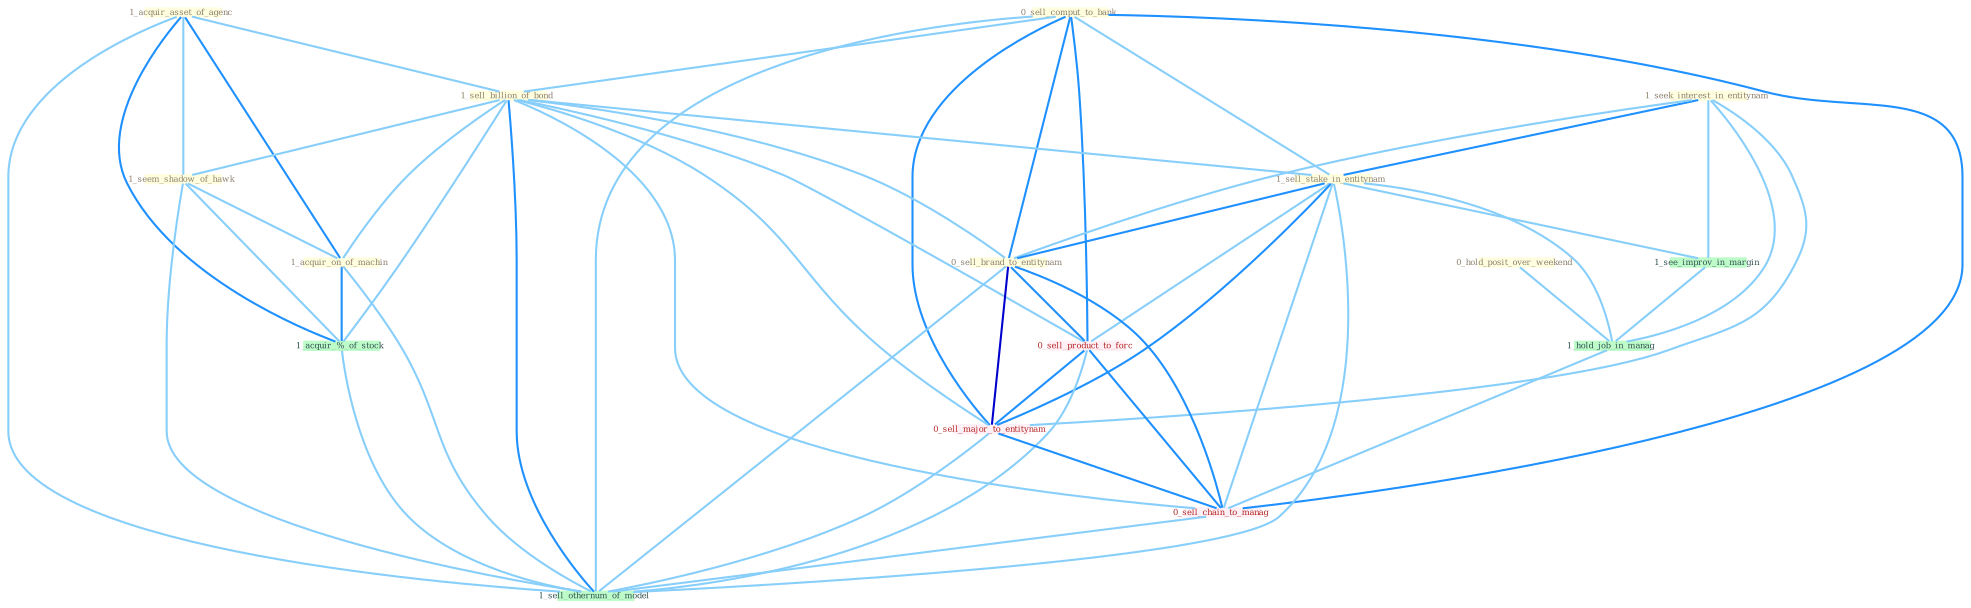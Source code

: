 Graph G{ 
    node
    [shape=polygon,style=filled,width=.5,height=.06,color="#BDFCC9",fixedsize=true,fontsize=4,
    fontcolor="#2f4f4f"];
    {node
    [color="#ffffe0", fontcolor="#8b7d6b"] "0_sell_comput_to_bank " "1_seek_interest_in_entitynam " "1_acquir_asset_of_agenc " "1_sell_billion_of_bond " "1_sell_stake_in_entitynam " "1_seem_shadow_of_hawk " "0_sell_brand_to_entitynam " "1_acquir_on_of_machin " "0_hold_posit_over_weekend "}
{node [color="#fff0f5", fontcolor="#b22222"] "0_sell_product_to_forc " "0_sell_major_to_entitynam " "0_sell_chain_to_manag "}
edge [color="#B0E2FF"];

	"0_sell_comput_to_bank " -- "1_sell_billion_of_bond " [w="1", color="#87cefa" ];
	"0_sell_comput_to_bank " -- "1_sell_stake_in_entitynam " [w="1", color="#87cefa" ];
	"0_sell_comput_to_bank " -- "0_sell_brand_to_entitynam " [w="2", color="#1e90ff" , len=0.8];
	"0_sell_comput_to_bank " -- "0_sell_product_to_forc " [w="2", color="#1e90ff" , len=0.8];
	"0_sell_comput_to_bank " -- "0_sell_major_to_entitynam " [w="2", color="#1e90ff" , len=0.8];
	"0_sell_comput_to_bank " -- "0_sell_chain_to_manag " [w="2", color="#1e90ff" , len=0.8];
	"0_sell_comput_to_bank " -- "1_sell_othernum_of_model " [w="1", color="#87cefa" ];
	"1_seek_interest_in_entitynam " -- "1_sell_stake_in_entitynam " [w="2", color="#1e90ff" , len=0.8];
	"1_seek_interest_in_entitynam " -- "0_sell_brand_to_entitynam " [w="1", color="#87cefa" ];
	"1_seek_interest_in_entitynam " -- "1_see_improv_in_margin " [w="1", color="#87cefa" ];
	"1_seek_interest_in_entitynam " -- "1_hold_job_in_manag " [w="1", color="#87cefa" ];
	"1_seek_interest_in_entitynam " -- "0_sell_major_to_entitynam " [w="1", color="#87cefa" ];
	"1_acquir_asset_of_agenc " -- "1_sell_billion_of_bond " [w="1", color="#87cefa" ];
	"1_acquir_asset_of_agenc " -- "1_seem_shadow_of_hawk " [w="1", color="#87cefa" ];
	"1_acquir_asset_of_agenc " -- "1_acquir_on_of_machin " [w="2", color="#1e90ff" , len=0.8];
	"1_acquir_asset_of_agenc " -- "1_acquir_%_of_stock " [w="2", color="#1e90ff" , len=0.8];
	"1_acquir_asset_of_agenc " -- "1_sell_othernum_of_model " [w="1", color="#87cefa" ];
	"1_sell_billion_of_bond " -- "1_sell_stake_in_entitynam " [w="1", color="#87cefa" ];
	"1_sell_billion_of_bond " -- "1_seem_shadow_of_hawk " [w="1", color="#87cefa" ];
	"1_sell_billion_of_bond " -- "0_sell_brand_to_entitynam " [w="1", color="#87cefa" ];
	"1_sell_billion_of_bond " -- "1_acquir_on_of_machin " [w="1", color="#87cefa" ];
	"1_sell_billion_of_bond " -- "1_acquir_%_of_stock " [w="1", color="#87cefa" ];
	"1_sell_billion_of_bond " -- "0_sell_product_to_forc " [w="1", color="#87cefa" ];
	"1_sell_billion_of_bond " -- "0_sell_major_to_entitynam " [w="1", color="#87cefa" ];
	"1_sell_billion_of_bond " -- "0_sell_chain_to_manag " [w="1", color="#87cefa" ];
	"1_sell_billion_of_bond " -- "1_sell_othernum_of_model " [w="2", color="#1e90ff" , len=0.8];
	"1_sell_stake_in_entitynam " -- "0_sell_brand_to_entitynam " [w="2", color="#1e90ff" , len=0.8];
	"1_sell_stake_in_entitynam " -- "1_see_improv_in_margin " [w="1", color="#87cefa" ];
	"1_sell_stake_in_entitynam " -- "1_hold_job_in_manag " [w="1", color="#87cefa" ];
	"1_sell_stake_in_entitynam " -- "0_sell_product_to_forc " [w="1", color="#87cefa" ];
	"1_sell_stake_in_entitynam " -- "0_sell_major_to_entitynam " [w="2", color="#1e90ff" , len=0.8];
	"1_sell_stake_in_entitynam " -- "0_sell_chain_to_manag " [w="1", color="#87cefa" ];
	"1_sell_stake_in_entitynam " -- "1_sell_othernum_of_model " [w="1", color="#87cefa" ];
	"1_seem_shadow_of_hawk " -- "1_acquir_on_of_machin " [w="1", color="#87cefa" ];
	"1_seem_shadow_of_hawk " -- "1_acquir_%_of_stock " [w="1", color="#87cefa" ];
	"1_seem_shadow_of_hawk " -- "1_sell_othernum_of_model " [w="1", color="#87cefa" ];
	"0_sell_brand_to_entitynam " -- "0_sell_product_to_forc " [w="2", color="#1e90ff" , len=0.8];
	"0_sell_brand_to_entitynam " -- "0_sell_major_to_entitynam " [w="3", color="#0000cd" , len=0.6];
	"0_sell_brand_to_entitynam " -- "0_sell_chain_to_manag " [w="2", color="#1e90ff" , len=0.8];
	"0_sell_brand_to_entitynam " -- "1_sell_othernum_of_model " [w="1", color="#87cefa" ];
	"1_acquir_on_of_machin " -- "1_acquir_%_of_stock " [w="2", color="#1e90ff" , len=0.8];
	"1_acquir_on_of_machin " -- "1_sell_othernum_of_model " [w="1", color="#87cefa" ];
	"0_hold_posit_over_weekend " -- "1_hold_job_in_manag " [w="1", color="#87cefa" ];
	"1_see_improv_in_margin " -- "1_hold_job_in_manag " [w="1", color="#87cefa" ];
	"1_acquir_%_of_stock " -- "1_sell_othernum_of_model " [w="1", color="#87cefa" ];
	"1_hold_job_in_manag " -- "0_sell_chain_to_manag " [w="1", color="#87cefa" ];
	"0_sell_product_to_forc " -- "0_sell_major_to_entitynam " [w="2", color="#1e90ff" , len=0.8];
	"0_sell_product_to_forc " -- "0_sell_chain_to_manag " [w="2", color="#1e90ff" , len=0.8];
	"0_sell_product_to_forc " -- "1_sell_othernum_of_model " [w="1", color="#87cefa" ];
	"0_sell_major_to_entitynam " -- "0_sell_chain_to_manag " [w="2", color="#1e90ff" , len=0.8];
	"0_sell_major_to_entitynam " -- "1_sell_othernum_of_model " [w="1", color="#87cefa" ];
	"0_sell_chain_to_manag " -- "1_sell_othernum_of_model " [w="1", color="#87cefa" ];
}